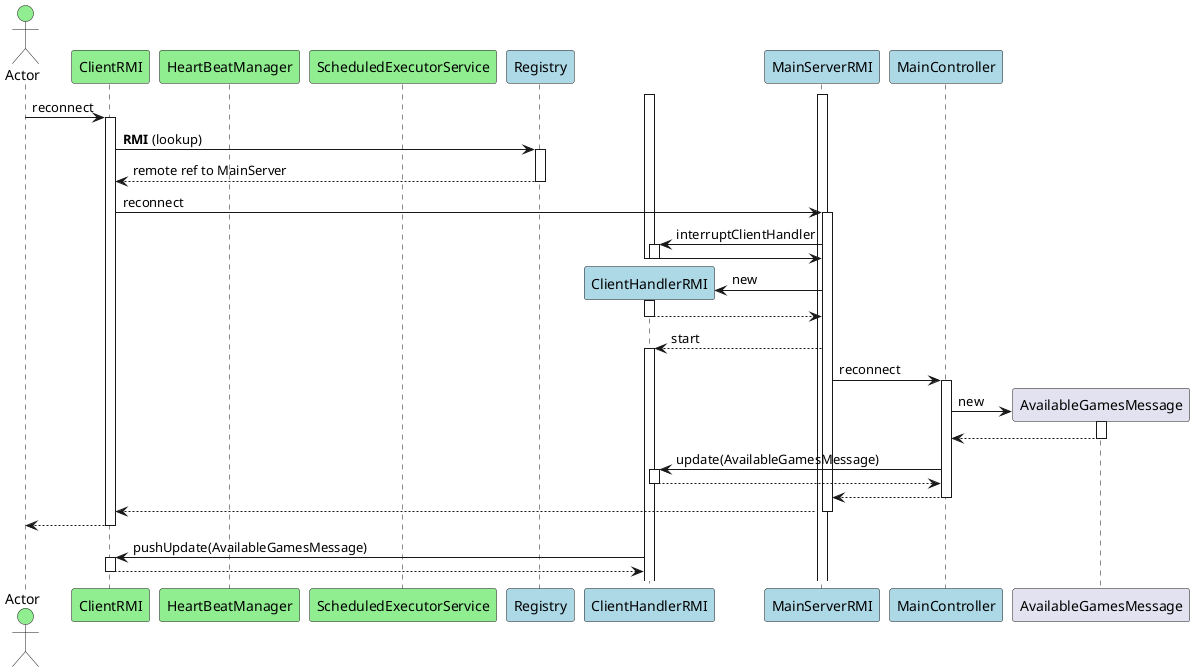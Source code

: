 @startuml
actor Actor #lightgreen
participant ClientRMI #lightgreen
participant HeartBeatManager #lightgreen
participant ScheduledExecutorService #lightgreen
participant Registry #lightblue
participant ClientHandlerRMI #lightblue
participant MainServerRMI #lightblue
participant MainController #lightblue
participant AvailableGamesMessage

activate MainServerRMI
activate ClientHandlerRMI
Actor -> ClientRMI ++ : reconnect

ClientRMI-> Registry ++ : **RMI** (lookup)
Registry --> ClientRMI -- : remote ref to MainServer

ClientRMI -> MainServerRMI ++ : reconnect

MainServerRMI -> ClientHandlerRMI ++ : interruptClientHandler
ClientHandlerRMI -> MainServerRMI --

deactivate ClientHandlerRMI

create ClientHandlerRMI
MainServerRMI  -> ClientHandlerRMI ++ : new
ClientHandlerRMI --> MainServerRMI --

MainServerRMI --> ClientHandlerRMI ++ : start

MainServerRMI -> MainController ++ : reconnect

create AvailableGamesMessage
MainController  -> AvailableGamesMessage ++ : new
AvailableGamesMessage --> MainController --

MainController -> ClientHandlerRMI ++ : update(AvailableGamesMessage)
ClientHandlerRMI --> MainController --

MainController --> MainServerRMI --

MainServerRMI --> ClientRMI --

ClientRMI --> Actor --

ClientHandlerRMI -> ClientRMI ++ : pushUpdate(AvailableGamesMessage)

ClientRMI --> ClientHandlerRMI --

@enduml
